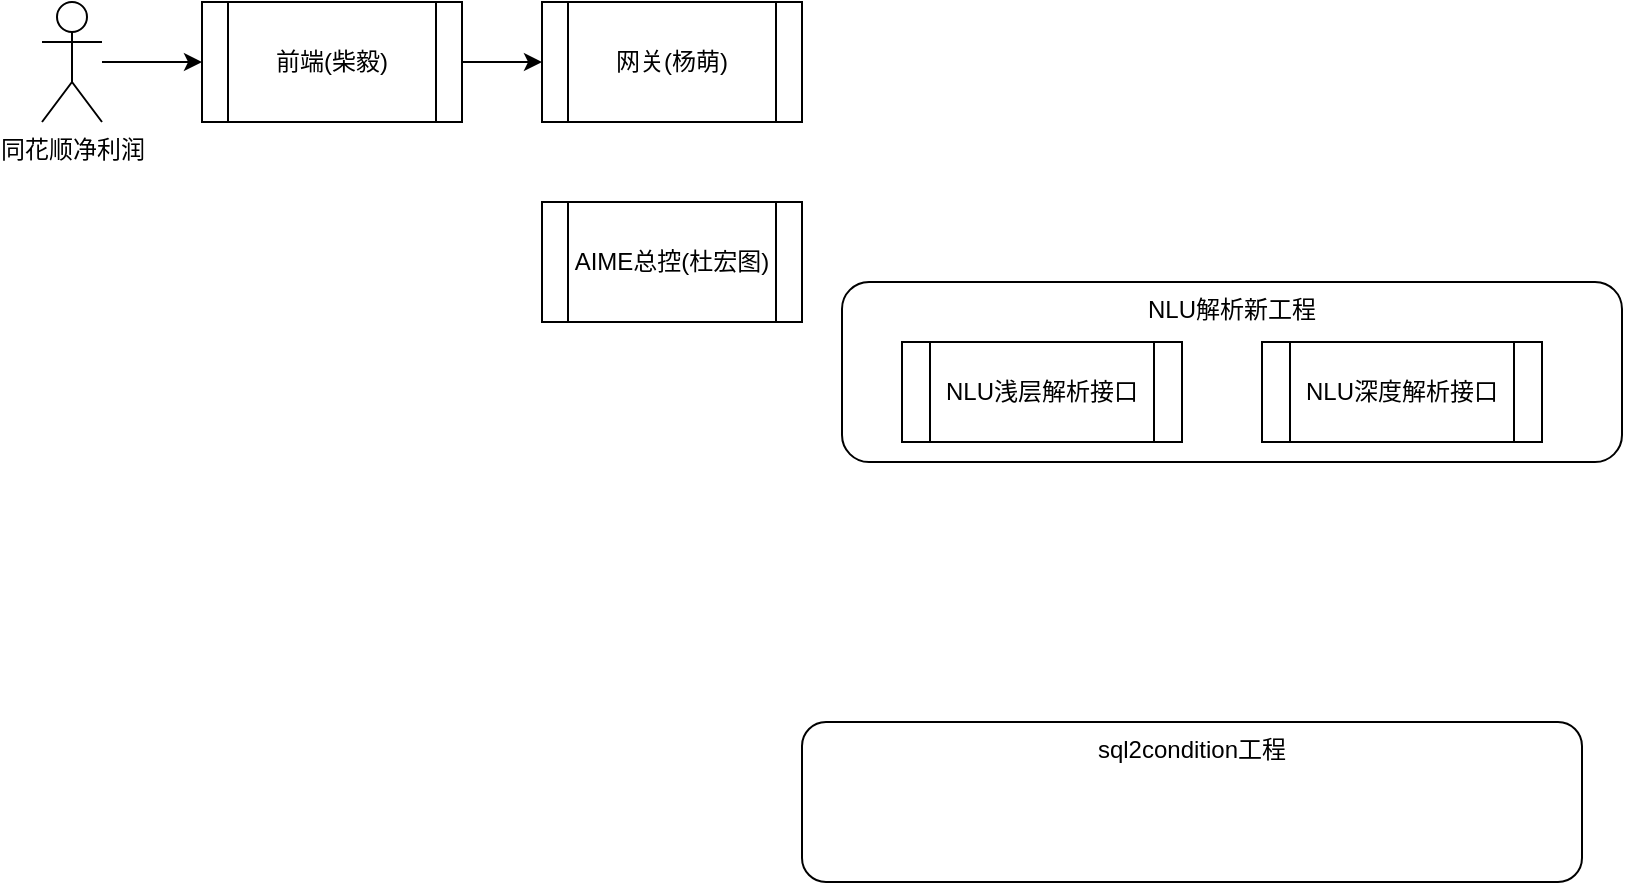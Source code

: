<mxfile version="21.7.0" type="github">
  <diagram name="第 1 页" id="-DtATAsQaKTqwAKupJKH">
    <mxGraphModel dx="989" dy="523" grid="1" gridSize="10" guides="1" tooltips="1" connect="1" arrows="1" fold="1" page="1" pageScale="1" pageWidth="827" pageHeight="1169" math="0" shadow="0">
      <root>
        <mxCell id="0" />
        <mxCell id="1" parent="0" />
        <mxCell id="JhKfk-GGo2rU0hKPJ-zP-2" value="网关(杨萌)" style="shape=process;whiteSpace=wrap;html=1;backgroundOutline=1;" vertex="1" parent="1">
          <mxGeometry x="410" y="50" width="130" height="60" as="geometry" />
        </mxCell>
        <mxCell id="JhKfk-GGo2rU0hKPJ-zP-6" style="edgeStyle=orthogonalEdgeStyle;rounded=0;orthogonalLoop=1;jettySize=auto;html=1;entryX=0;entryY=0.5;entryDx=0;entryDy=0;" edge="1" parent="1" source="JhKfk-GGo2rU0hKPJ-zP-3" target="JhKfk-GGo2rU0hKPJ-zP-2">
          <mxGeometry relative="1" as="geometry" />
        </mxCell>
        <mxCell id="JhKfk-GGo2rU0hKPJ-zP-3" value="前端(柴毅)" style="shape=process;whiteSpace=wrap;html=1;backgroundOutline=1;" vertex="1" parent="1">
          <mxGeometry x="240" y="50" width="130" height="60" as="geometry" />
        </mxCell>
        <mxCell id="JhKfk-GGo2rU0hKPJ-zP-5" value="" style="edgeStyle=orthogonalEdgeStyle;rounded=0;orthogonalLoop=1;jettySize=auto;html=1;" edge="1" parent="1" source="JhKfk-GGo2rU0hKPJ-zP-4" target="JhKfk-GGo2rU0hKPJ-zP-3">
          <mxGeometry relative="1" as="geometry" />
        </mxCell>
        <mxCell id="JhKfk-GGo2rU0hKPJ-zP-4" value="同花顺净利润" style="shape=umlActor;verticalLabelPosition=bottom;verticalAlign=top;html=1;outlineConnect=0;" vertex="1" parent="1">
          <mxGeometry x="160" y="50" width="30" height="60" as="geometry" />
        </mxCell>
        <mxCell id="JhKfk-GGo2rU0hKPJ-zP-7" value="AIME总控(杜宏图)" style="shape=process;whiteSpace=wrap;html=1;backgroundOutline=1;" vertex="1" parent="1">
          <mxGeometry x="410" y="150" width="130" height="60" as="geometry" />
        </mxCell>
        <mxCell id="JhKfk-GGo2rU0hKPJ-zP-9" value="NLU解析新工程" style="rounded=1;whiteSpace=wrap;html=1;verticalAlign=top;" vertex="1" parent="1">
          <mxGeometry x="560" y="190" width="390" height="90" as="geometry" />
        </mxCell>
        <mxCell id="JhKfk-GGo2rU0hKPJ-zP-10" value="sql2condition工程" style="rounded=1;whiteSpace=wrap;html=1;verticalAlign=top;" vertex="1" parent="1">
          <mxGeometry x="540" y="410" width="390" height="80" as="geometry" />
        </mxCell>
        <mxCell id="JhKfk-GGo2rU0hKPJ-zP-8" value="NLU浅层解析接口" style="shape=process;whiteSpace=wrap;html=1;backgroundOutline=1;" vertex="1" parent="1">
          <mxGeometry x="590" y="220" width="140" height="50" as="geometry" />
        </mxCell>
        <mxCell id="JhKfk-GGo2rU0hKPJ-zP-11" value="NLU深度解析接口" style="shape=process;whiteSpace=wrap;html=1;backgroundOutline=1;" vertex="1" parent="1">
          <mxGeometry x="770" y="220" width="140" height="50" as="geometry" />
        </mxCell>
      </root>
    </mxGraphModel>
  </diagram>
</mxfile>
